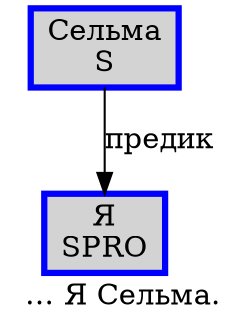 digraph SENTENCE_1526 {
	graph [label="… Я Сельма."]
	node [style=filled]
		1 [label="Я
SPRO" color=blue fillcolor=lightgray penwidth=3 shape=box]
		2 [label="Сельма
S" color=blue fillcolor=lightgray penwidth=3 shape=box]
			2 -> 1 [label="предик"]
}